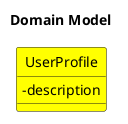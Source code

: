@startuml
left to right direction
hide circle
skinparam classAttributeIconSize 0


title Domain Model


'Project Aggregate:--------------------------------------------------
class UserProfile #Yellow{
- description
}

@enduml